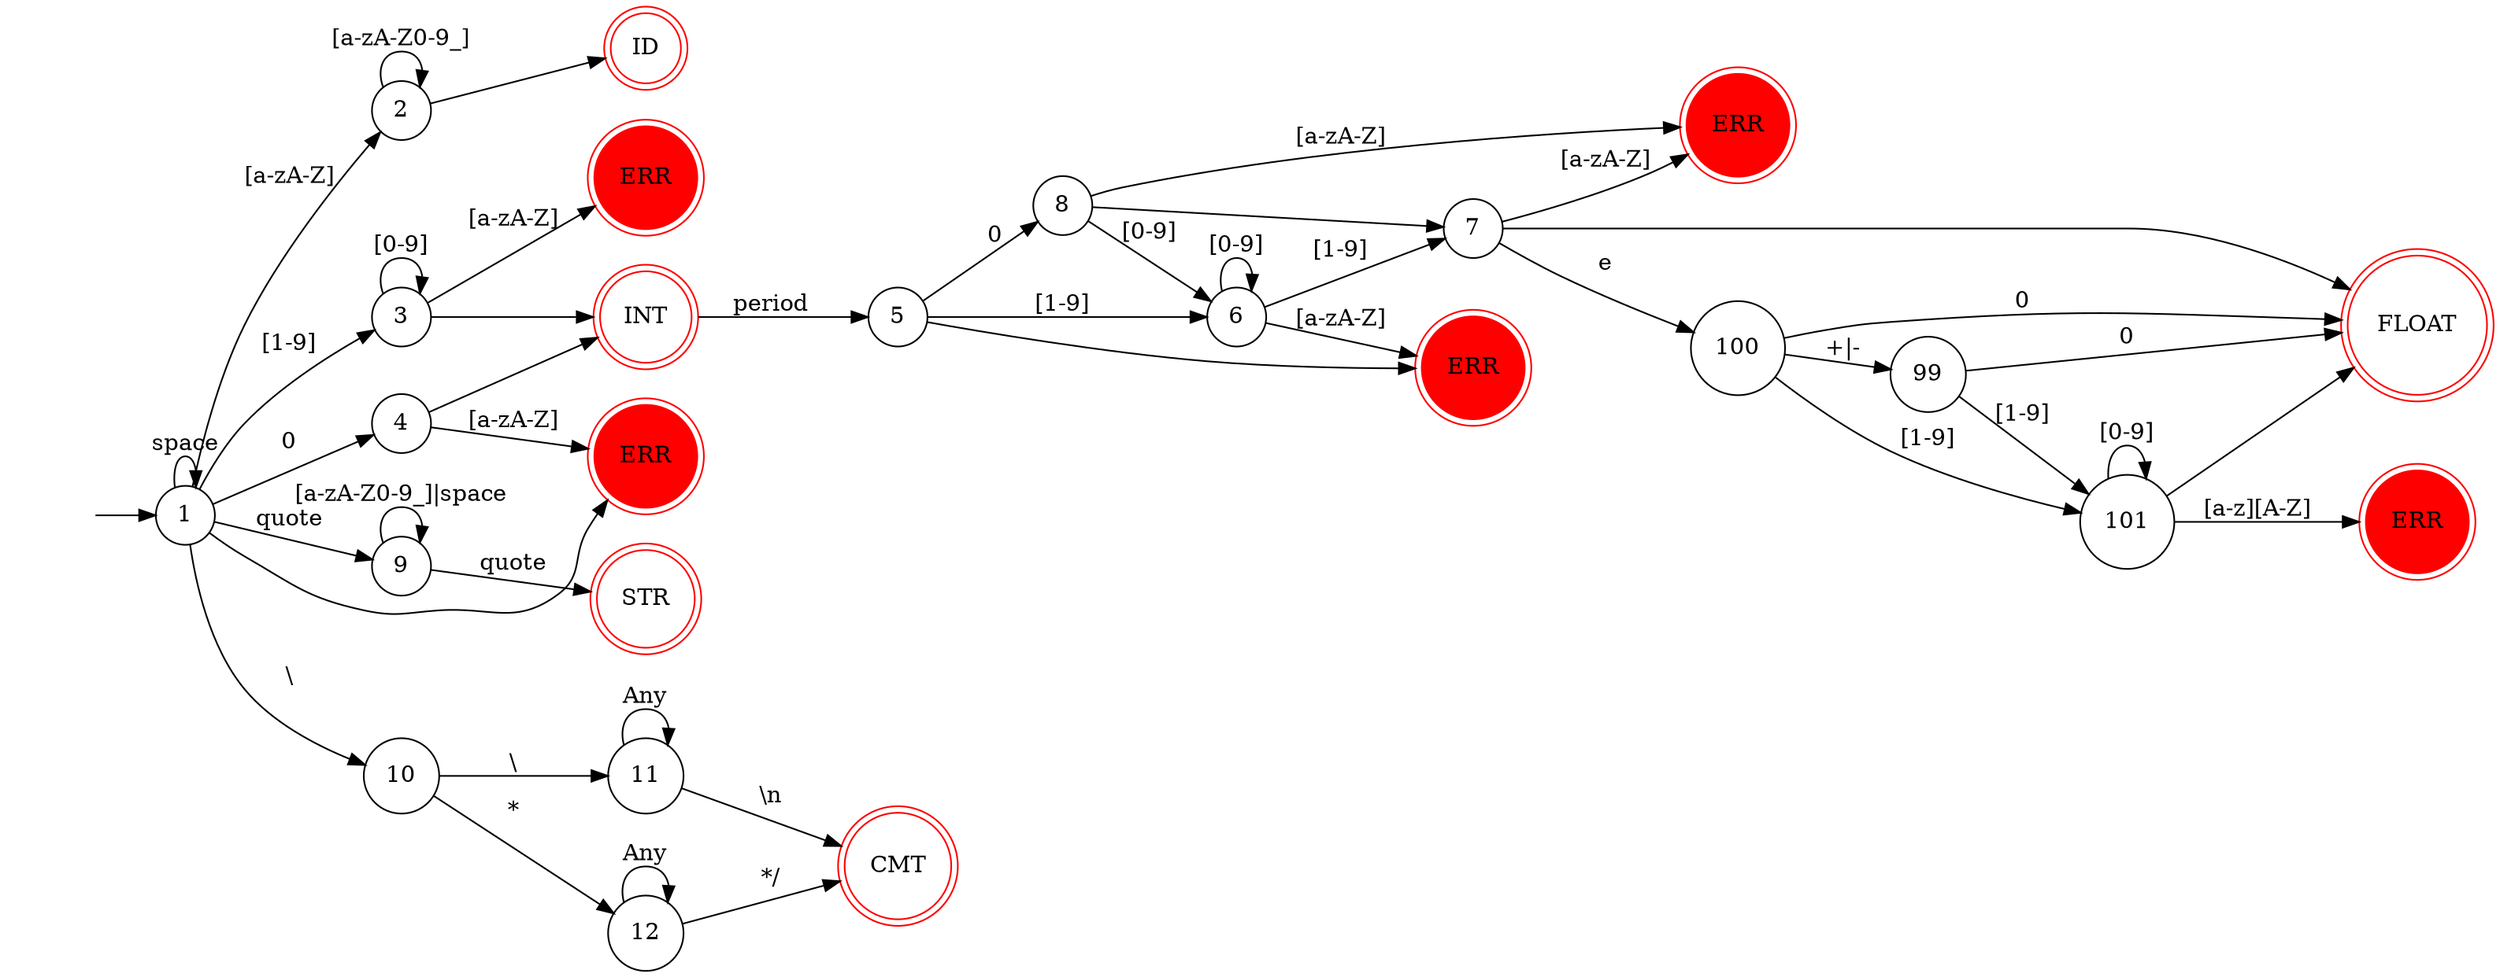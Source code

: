 digraph dfa {
  graph [rankdir="LR"]

  "" [shape=none]
  "1" [shape=circle]
  "2" [shape=circle]
  "3" [shape=circle]
  "4" [shape=circle]
  "5" [shape=circle]
  "6" [shape=circle]
  "7" [shape=circle]
  "8" [shape=circle]
  "9" [shape=circle]
  "10" [shape=circle]
  "11" [shape=circle]
  "12" [shape=circle]
  "99" [shape=circle]
  "100" [shape=circle]
  "101" [shape=circle]

  // final states
  "30" [shape=doublecircle, label="ID", color=red]
  "31" [shape=doublecircle, label="INT", color=red]
  "32" [shape=doublecircle, label="CMT", color=red]
  "34" [shape=doublecircle, label="FLOAT", color=red]
  "35" [shape=doublecircle, label="STR", color=red]

  // errors
  "40" [shape=doublecircle, label="ERR", color=red, style=filled]
  "41" [shape=doublecircle, label="ERR", color=red, style=filled]
  "42" [shape=doublecircle, label="ERR", color=red, style=filled]
  "43" [shape=doublecircle, label="ERR", color=red, style=filled]
  "44" [shape=doublecircle, label="ERR", color=red, style=filled]

  "" -> "1"
  "1" -> "1" [label="space"]
  "1" -> "40"

  // Id
  "1" -> "2" [label="[a-zA-Z]"]
  "2" -> "2" [label="[a-zA-Z0-9_]"]
  "2" -> "30"

  // integers
  "1" -> "3" [label="[1-9]"]
  "3" -> "3" [label="[0-9]"]
  "3" -> "42" [label="[a-zA-Z]"]
  "3" -> "31" 

  "1" -> "4" [label="0"]
  "4" -> "40" [label="[a-zA-Z]"]
  "4" -> "31" 

  // Floats
  "31" -> "5" [label="period"]
  "5" -> "6" [label="[1-9]"]
  "5" -> "43"
  "6" -> "6" [label="[0-9]"]
  "6" -> "7" [label="[1-9]"]
  "7" -> "34"
  "7" -> "44" [label="[a-zA-Z]"]
  "6" -> "43" [label="[a-zA-Z]"]
  "5" -> "8" [label="0"]
  "8" -> "6" [label="[0-9]"]
  "8" -> "7"
  "8" -> "44" [label="[a-zA-Z]"]

  "7" -> "100" [label="e"]
  "100" -> "101" [label="[1-9]"]
  "100" -> "34" [label="0"]

   "100" -> "99" [label="+|-"]
   "99" -> "34" [label="0"]
   "99" -> "101" [label="[1-9]"]
  
  "101" -> "101" [label="[0-9]"]
  "101" -> "34"
  "101" -> "41" [label="[a-z][A-Z]"]

  // String literal
  "1" -> "9" [label="quote"]
  "9" -> "9" [label="[a-zA-Z0-9_]|space"]
  "9" -> "35" [label="quote"]

  "1" -> "10" [label="\\"]
  "10" -> "11" [label="\\"]
  "11" -> "11" [label="Any"]
  "11" -> "32" [label="\\n"]

  "10" -> "12" [label="*"]
  "12" -> "12" [label="Any"]
  "12" -> "32" [label="*/"]
}
